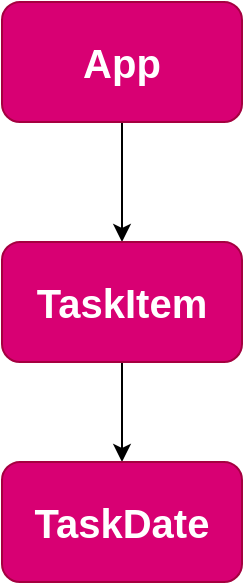 <mxfile>
    <diagram id="ATAK45cCktOCZp76CMKt" name="Page-1">
        <mxGraphModel dx="992" dy="409" grid="1" gridSize="10" guides="1" tooltips="1" connect="1" arrows="1" fold="1" page="1" pageScale="1" pageWidth="827" pageHeight="1169" math="0" shadow="0">
            <root>
                <mxCell id="0"/>
                <mxCell id="1" parent="0"/>
                <mxCell id="6" value="" style="edgeStyle=none;html=1;fontSize=20;" parent="1" source="3" target="5" edge="1">
                    <mxGeometry relative="1" as="geometry"/>
                </mxCell>
                <mxCell id="3" value="&lt;font style=&quot;font-size: 20px;&quot;&gt;&lt;b&gt;App&lt;/b&gt;&lt;/font&gt;" style="rounded=1;whiteSpace=wrap;html=1;fillColor=#d80073;fontColor=#ffffff;strokeColor=#A50040;" parent="1" vertex="1">
                    <mxGeometry x="294" y="80" width="120" height="60" as="geometry"/>
                </mxCell>
                <mxCell id="8" value="" style="edgeStyle=none;html=1;fontSize=20;" parent="1" source="5" target="7" edge="1">
                    <mxGeometry relative="1" as="geometry"/>
                </mxCell>
                <mxCell id="5" value="&lt;font style=&quot;font-size: 20px;&quot;&gt;&lt;b&gt;TaskItem&lt;/b&gt;&lt;/font&gt;" style="rounded=1;whiteSpace=wrap;html=1;fillColor=#d80073;fontColor=#ffffff;strokeColor=#A50040;" parent="1" vertex="1">
                    <mxGeometry x="294" y="200" width="120" height="60" as="geometry"/>
                </mxCell>
                <mxCell id="7" value="&lt;span style=&quot;font-size: 20px;&quot;&gt;&lt;b&gt;TaskDate&lt;/b&gt;&lt;/span&gt;" style="rounded=1;whiteSpace=wrap;html=1;fillColor=#d80073;fontColor=#ffffff;strokeColor=#A50040;" parent="1" vertex="1">
                    <mxGeometry x="294" y="310" width="120" height="60" as="geometry"/>
                </mxCell>
            </root>
        </mxGraphModel>
    </diagram>
    <diagram id="oHLgYoS5SrVdwMnYNqne" name="Page-2">
        <mxGraphModel dx="992" dy="409" grid="1" gridSize="10" guides="1" tooltips="1" connect="1" arrows="1" fold="1" page="1" pageScale="1" pageWidth="827" pageHeight="1169" math="0" shadow="0">
            <root>
                <mxCell id="0"/>
                <mxCell id="1" parent="0"/>
                <mxCell id="RlAa0Cq-GaBXchexa_rq-1" value="&lt;b&gt;&lt;font style=&quot;font-size: 24px;&quot;&gt;Concepts&lt;/font&gt;&lt;/b&gt;" style="text;strokeColor=none;align=center;fillColor=none;html=1;verticalAlign=middle;whiteSpace=wrap;rounded=0;" parent="1" vertex="1">
                    <mxGeometry x="50" y="30" width="710" height="30" as="geometry"/>
                </mxCell>
                <mxCell id="RlAa0Cq-GaBXchexa_rq-2" value="&lt;div style=&quot;text-align: left;&quot;&gt;&lt;span style=&quot;font-size: 18px; background-color: initial;&quot;&gt;Props is the short form for properties in ReactJS, and it is used to pass data from one component to another&amp;nbsp;&lt;/span&gt;&lt;/div&gt;" style="text;strokeColor=none;align=center;fillColor=none;html=1;verticalAlign=middle;whiteSpace=wrap;rounded=0;fontSize=24;" parent="1" vertex="1">
                    <mxGeometry x="70" y="90" width="720" height="70" as="geometry"/>
                </mxCell>
                <mxCell id="RlAa0Cq-GaBXchexa_rq-3" value="&lt;span style=&quot;font-size: 18px;&quot;&gt;Props are represented as JavaScript Objects. Theses objects contain key-value pairs,&lt;br&gt;&lt;div style=&quot;text-align: left;&quot;&gt;where the keys are the names of props&amp;nbsp;&lt;/div&gt;&lt;br&gt;&lt;/span&gt;" style="text;strokeColor=none;align=center;fillColor=none;html=1;verticalAlign=middle;whiteSpace=wrap;rounded=0;fontSize=24;" parent="1" vertex="1">
                    <mxGeometry x="54" y="180" width="720" height="70" as="geometry"/>
                </mxCell>
                <mxCell id="RlAa0Cq-GaBXchexa_rq-4" value="&lt;span style=&quot;font-size: 18px;&quot;&gt;Props are way to make components more dynamic and reusable by allowing you to&amp;nbsp;&lt;br&gt;&lt;div style=&quot;text-align: left;&quot;&gt;&lt;span style=&quot;background-color: initial;&quot;&gt;provide values or configuration to a component when it is created&amp;nbsp;&lt;/span&gt;&lt;/div&gt;&lt;/span&gt;" style="text;strokeColor=none;align=center;fillColor=none;html=1;verticalAlign=middle;whiteSpace=wrap;rounded=0;fontSize=24;" parent="1" vertex="1">
                    <mxGeometry x="45" y="250" width="720" height="70" as="geometry"/>
                </mxCell>
                <mxCell id="RlAa0Cq-GaBXchexa_rq-5" value="&lt;span style=&quot;font-size: 18px;&quot;&gt;Props are the components argument&amp;nbsp;&lt;/span&gt;" style="text;strokeColor=none;align=center;fillColor=none;html=1;verticalAlign=middle;whiteSpace=wrap;rounded=0;fontSize=24;" parent="1" vertex="1">
                    <mxGeometry x="54" y="340" width="720" height="70" as="geometry"/>
                </mxCell>
                <mxCell id="LqmxEtXxf6HTdMvVMQVA-1" value="&lt;span style=&quot;font-size: 18px;&quot;&gt;In react you can send props from parent component to child component but not&lt;br&gt;&lt;div style=&quot;text-align: left;&quot;&gt;&lt;span style=&quot;background-color: initial;&quot;&gt;vice versa&amp;nbsp;&lt;/span&gt;&lt;/div&gt;&lt;br&gt;&lt;/span&gt;" style="text;strokeColor=none;align=center;fillColor=none;html=1;verticalAlign=middle;whiteSpace=wrap;rounded=0;fontSize=24;" vertex="1" parent="1">
                    <mxGeometry x="45" y="430" width="720" height="70" as="geometry"/>
                </mxCell>
            </root>
        </mxGraphModel>
    </diagram>
</mxfile>